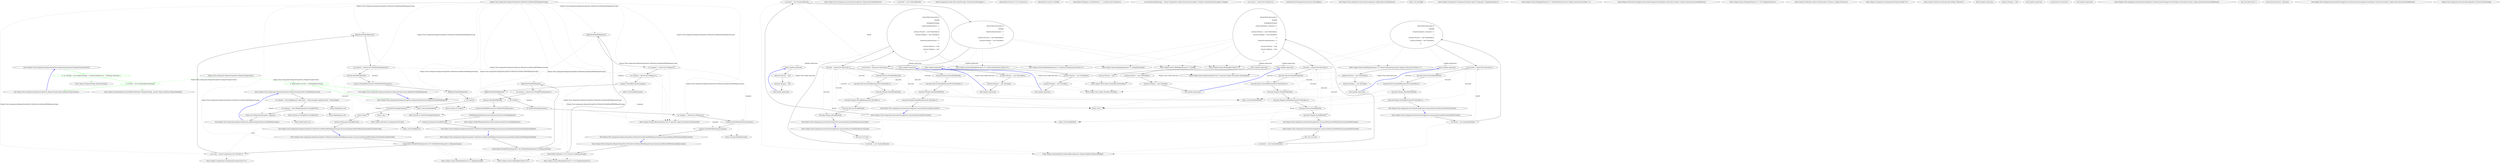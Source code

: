 digraph  {
m0_0 [cluster="Ninject.Tests.Integration.RequestScopeTests.RequestScopeContext.RequestScopeContext()", file="GenericBindings.cs", label="Entry Ninject.Tests.Integration.RequestScopeTests.RequestScopeContext.RequestScopeContext()", span="16-16"];
m0_1 [cluster="Ninject.Tests.Integration.RequestScopeTests.RequestScopeContext.RequestScopeContext()", color=green, community=0, file="GenericBindings.cs", label="9: var settings = new NinjectSettings { CachePruningInterval = TimeSpan.MaxValue }", span="18-18"];
m0_2 [cluster="Ninject.Tests.Integration.RequestScopeTests.RequestScopeContext.RequestScopeContext()", color=green, community=0, file="GenericBindings.cs", label="10: kernel = new StandardKernel(settings)", span="19-19"];
m0_3 [cluster="Ninject.Tests.Integration.RequestScopeTests.RequestScopeContext.RequestScopeContext()", file="GenericBindings.cs", label="Exit Ninject.Tests.Integration.RequestScopeTests.RequestScopeContext.RequestScopeContext()", span="16-16"];
m0_66 [cluster="Ninject.OnePerRequestModule.DeactivateInstancesForCurrentHttpRequest()", file="GenericBindings.cs", label="Entry Ninject.OnePerRequestModule.DeactivateInstancesForCurrentHttpRequest()", span="59-59"];
m0_17 [cluster="HttpContext.cstr", file="GenericBindings.cs", label="Entry HttpContext.cstr", span=""];
m0_9 [cluster="Ninject.Tests.Integration.RequestScopeTests.RequestScopeContext.GetFakeHttpContext()", file="GenericBindings.cs", label="Entry Ninject.Tests.Integration.RequestScopeTests.RequestScopeContext.GetFakeHttpContext()", span="27-27"];
m0_10 [cluster="Ninject.Tests.Integration.RequestScopeTests.RequestScopeContext.GetFakeHttpContext()", file="GenericBindings.cs", label="var request = new HttpRequest(''index.html'', ''http://example.org/index.html'', String.Empty)", span="29-29"];
m0_12 [cluster="Ninject.Tests.Integration.RequestScopeTests.RequestScopeContext.GetFakeHttpContext()", file="GenericBindings.cs", label="return new HttpContext(request, response);", span="31-31"];
m0_11 [cluster="Ninject.Tests.Integration.RequestScopeTests.RequestScopeContext.GetFakeHttpContext()", file="GenericBindings.cs", label="var response = new HttpResponse(new StringWriter())", span="30-30"];
m0_13 [cluster="Ninject.Tests.Integration.RequestScopeTests.RequestScopeContext.GetFakeHttpContext()", file="GenericBindings.cs", label="Exit Ninject.Tests.Integration.RequestScopeTests.RequestScopeContext.GetFakeHttpContext()", span="27-27"];
m0_39 [cluster="Ninject.Tests.Integration.RequestScopeTests.WhenServiceIsBoundWithRequestScope.InstancesAreDisposedWhenRequestEndsAndCacheIsPruned()", file="GenericBindings.cs", label="Entry Ninject.Tests.Integration.RequestScopeTests.WhenServiceIsBoundWithRequestScope.InstancesAreDisposedWhenRequestEndsAndCacheIsPruned()", span="61-61"];
m0_42 [cluster="Ninject.Tests.Integration.RequestScopeTests.WhenServiceIsBoundWithRequestScope.InstancesAreDisposedWhenRequestEndsAndCacheIsPruned()", file="GenericBindings.cs", label="BeginNewFakeWebRequest()", span="66-66"];
m0_46 [cluster="Ninject.Tests.Integration.RequestScopeTests.WhenServiceIsBoundWithRequestScope.InstancesAreDisposedWhenRequestEndsAndCacheIsPruned()", file="GenericBindings.cs", label="BeginNewFakeWebRequest()", span="73-73"];
m0_41 [cluster="Ninject.Tests.Integration.RequestScopeTests.WhenServiceIsBoundWithRequestScope.InstancesAreDisposedWhenRequestEndsAndCacheIsPruned()", file="GenericBindings.cs", label="var cache = kernel.Components.Get<ICache>()", span="64-64"];
m0_43 [cluster="Ninject.Tests.Integration.RequestScopeTests.WhenServiceIsBoundWithRequestScope.InstancesAreDisposedWhenRequestEndsAndCacheIsPruned()", file="GenericBindings.cs", label="var instance = kernel.Get<INotifyWhenDisposed>()", span="68-68"];
m0_45 [cluster="Ninject.Tests.Integration.RequestScopeTests.WhenServiceIsBoundWithRequestScope.InstancesAreDisposedWhenRequestEndsAndCacheIsPruned()", file="GenericBindings.cs", label="instance.ShouldBeInstanceOf<NotifiesWhenDisposed>()", span="71-71"];
m0_47 [cluster="Ninject.Tests.Integration.RequestScopeTests.WhenServiceIsBoundWithRequestScope.InstancesAreDisposedWhenRequestEndsAndCacheIsPruned()", file="GenericBindings.cs", label="GC.Collect()", span="75-75"];
m0_40 [cluster="Ninject.Tests.Integration.RequestScopeTests.WhenServiceIsBoundWithRequestScope.InstancesAreDisposedWhenRequestEndsAndCacheIsPruned()", file="GenericBindings.cs", label="kernel.Bind<INotifyWhenDisposed>().To<NotifiesWhenDisposed>().InRequestScope()", span="63-63"];
m0_49 [cluster="Ninject.Tests.Integration.RequestScopeTests.WhenServiceIsBoundWithRequestScope.InstancesAreDisposedWhenRequestEndsAndCacheIsPruned()", file="GenericBindings.cs", label="cache.Prune()", span="78-78"];
m0_44 [cluster="Ninject.Tests.Integration.RequestScopeTests.WhenServiceIsBoundWithRequestScope.InstancesAreDisposedWhenRequestEndsAndCacheIsPruned()", file="GenericBindings.cs", label="instance.ShouldNotBeNull()", span="70-70"];
m0_50 [cluster="Ninject.Tests.Integration.RequestScopeTests.WhenServiceIsBoundWithRequestScope.InstancesAreDisposedWhenRequestEndsAndCacheIsPruned()", file="GenericBindings.cs", label="instance.IsDisposed.ShouldBeTrue()", span="80-80"];
m0_48 [cluster="Ninject.Tests.Integration.RequestScopeTests.WhenServiceIsBoundWithRequestScope.InstancesAreDisposedWhenRequestEndsAndCacheIsPruned()", file="GenericBindings.cs", label="GC.WaitForPendingFinalizers()", span="76-76"];
m0_51 [cluster="Ninject.Tests.Integration.RequestScopeTests.WhenServiceIsBoundWithRequestScope.InstancesAreDisposedWhenRequestEndsAndCacheIsPruned()", file="GenericBindings.cs", label="Exit Ninject.Tests.Integration.RequestScopeTests.WhenServiceIsBoundWithRequestScope.InstancesAreDisposedWhenRequestEndsAndCacheIsPruned()", span="61-61"];
m0_54 [cluster="Unk.>", file="GenericBindings.cs", label="Entry Unk.>", span=""];
m0_33 [cluster="Ninject.Syntax.IBindingInSyntax<T>.InRequestScope()", file="GenericBindings.cs", label="Entry Ninject.Syntax.IBindingInSyntax<T>.InRequestScope()", span="183-183"];
m0_52 [cluster="Ninject.Components.IComponentContainer.Get<T>()", file="GenericBindings.cs", label="Entry Ninject.Components.IComponentContainer.Get<T>()", span="52-52"];
m0_31 [cluster="Ninject.Syntax.BindingRoot.Bind<T>()", file="GenericBindings.cs", label="Entry Ninject.Syntax.BindingRoot.Bind<T>()", span="27-27"];
m0_53 [cluster="Unk.ShouldNotBeNull", file="GenericBindings.cs", label="Entry Unk.ShouldNotBeNull", span=""];
m0_14 [cluster="HttpRequest.cstr", file="GenericBindings.cs", label="Entry HttpRequest.cstr", span=""];
m0_32 [cluster="Ninject.Syntax.IBindingToSyntax<T>.To<TImplementation>()", file="GenericBindings.cs", label="Entry Ninject.Syntax.IBindingToSyntax<T>.To<TImplementation>()", span="40-40"];
m0_15 [cluster="HttpResponse.cstr", file="GenericBindings.cs", label="Entry HttpResponse.cstr", span=""];
m0_57 [cluster="Ninject.Tests.Integration.RequestScopeTests.WhenServiceIsBoundWithRequestScope.InstancesAreDisposedViaOnePerRequestModule()", file="GenericBindings.cs", label="Entry Ninject.Tests.Integration.RequestScopeTests.WhenServiceIsBoundWithRequestScope.InstancesAreDisposedViaOnePerRequestModule()", span="84-84"];
m0_59 [cluster="Ninject.Tests.Integration.RequestScopeTests.WhenServiceIsBoundWithRequestScope.InstancesAreDisposedViaOnePerRequestModule()", file="GenericBindings.cs", label="BeginNewFakeWebRequest()", span="88-88"];
m0_58 [cluster="Ninject.Tests.Integration.RequestScopeTests.WhenServiceIsBoundWithRequestScope.InstancesAreDisposedViaOnePerRequestModule()", file="GenericBindings.cs", label="kernel.Bind<INotifyWhenDisposed>().To<NotifiesWhenDisposed>().InRequestScope()", span="86-86"];
m0_60 [cluster="Ninject.Tests.Integration.RequestScopeTests.WhenServiceIsBoundWithRequestScope.InstancesAreDisposedViaOnePerRequestModule()", file="GenericBindings.cs", label="var instance = kernel.Get<INotifyWhenDisposed>()", span="90-90"];
m0_61 [cluster="Ninject.Tests.Integration.RequestScopeTests.WhenServiceIsBoundWithRequestScope.InstancesAreDisposedViaOnePerRequestModule()", file="GenericBindings.cs", label="instance.ShouldNotBeNull()", span="92-92"];
m0_62 [cluster="Ninject.Tests.Integration.RequestScopeTests.WhenServiceIsBoundWithRequestScope.InstancesAreDisposedViaOnePerRequestModule()", file="GenericBindings.cs", label="instance.ShouldBeInstanceOf<NotifiesWhenDisposed>()", span="93-93"];
m0_64 [cluster="Ninject.Tests.Integration.RequestScopeTests.WhenServiceIsBoundWithRequestScope.InstancesAreDisposedViaOnePerRequestModule()", file="GenericBindings.cs", label="instance.IsDisposed.ShouldBeTrue()", span="97-97"];
m0_63 [cluster="Ninject.Tests.Integration.RequestScopeTests.WhenServiceIsBoundWithRequestScope.InstancesAreDisposedViaOnePerRequestModule()", file="GenericBindings.cs", label="OnePerRequestModule.DeactivateInstancesForCurrentHttpRequest()", span="95-95"];
m0_65 [cluster="Ninject.Tests.Integration.RequestScopeTests.WhenServiceIsBoundWithRequestScope.InstancesAreDisposedViaOnePerRequestModule()", file="GenericBindings.cs", label="Exit Ninject.Tests.Integration.RequestScopeTests.WhenServiceIsBoundWithRequestScope.InstancesAreDisposedViaOnePerRequestModule()", span="84-84"];
m0_5 [cluster="Ninject.StandardKernel.StandardKernel(Ninject.INinjectSettings, params Ninject.Modules.INinjectModule[])", file="GenericBindings.cs", label="Entry Ninject.StandardKernel.StandardKernel(Ninject.INinjectSettings, params Ninject.Modules.INinjectModule[])", span="43-43"];
m0_34 [cluster="Ninject.Syntax.IResolutionRoot.Get<T>(params Ninject.Parameters.IParameter[])", file="GenericBindings.cs", label="Entry Ninject.Syntax.IResolutionRoot.Get<T>(params Ninject.Parameters.IParameter[])", span="34-34"];
m0_35 [cluster="Unk.ShouldBeSameAs", file="GenericBindings.cs", label="Entry Unk.ShouldBeSameAs", span=""];
m0_38 [cluster="Unk.ShouldNotBeSameAs", file="GenericBindings.cs", label="Entry Unk.ShouldNotBeSameAs", span=""];
m0_18 [cluster="Ninject.Tests.Integration.RequestScopeTests.WhenServiceIsBoundWithRequestScope.InstancesAreReusedWithinSameHttpContext()", file="GenericBindings.cs", label="Entry Ninject.Tests.Integration.RequestScopeTests.WhenServiceIsBoundWithRequestScope.InstancesAreReusedWithinSameHttpContext()", span="38-38"];
m0_20 [cluster="Ninject.Tests.Integration.RequestScopeTests.WhenServiceIsBoundWithRequestScope.InstancesAreReusedWithinSameHttpContext()", file="GenericBindings.cs", label="BeginNewFakeWebRequest()", span="42-42"];
m0_24 [cluster="Ninject.Tests.Integration.RequestScopeTests.WhenServiceIsBoundWithRequestScope.InstancesAreReusedWithinSameHttpContext()", file="GenericBindings.cs", label="BeginNewFakeWebRequest()", span="49-49"];
m0_19 [cluster="Ninject.Tests.Integration.RequestScopeTests.WhenServiceIsBoundWithRequestScope.InstancesAreReusedWithinSameHttpContext()", file="GenericBindings.cs", label="kernel.Bind<IWeapon>().To<Sword>().InRequestScope()", span="40-40"];
m0_21 [cluster="Ninject.Tests.Integration.RequestScopeTests.WhenServiceIsBoundWithRequestScope.InstancesAreReusedWithinSameHttpContext()", file="GenericBindings.cs", label="var weapon1 = kernel.Get<IWeapon>()", span="44-44"];
m0_23 [cluster="Ninject.Tests.Integration.RequestScopeTests.WhenServiceIsBoundWithRequestScope.InstancesAreReusedWithinSameHttpContext()", file="GenericBindings.cs", label="weapon1.ShouldBeSameAs(weapon2)", span="47-47"];
m0_25 [cluster="Ninject.Tests.Integration.RequestScopeTests.WhenServiceIsBoundWithRequestScope.InstancesAreReusedWithinSameHttpContext()", file="GenericBindings.cs", label="GC.Collect()", span="51-51"];
m0_22 [cluster="Ninject.Tests.Integration.RequestScopeTests.WhenServiceIsBoundWithRequestScope.InstancesAreReusedWithinSameHttpContext()", file="GenericBindings.cs", label="var weapon2 = kernel.Get<IWeapon>()", span="45-45"];
m0_27 [cluster="Ninject.Tests.Integration.RequestScopeTests.WhenServiceIsBoundWithRequestScope.InstancesAreReusedWithinSameHttpContext()", file="GenericBindings.cs", label="var weapon3 = kernel.Get<IWeapon>()", span="54-54"];
m0_28 [cluster="Ninject.Tests.Integration.RequestScopeTests.WhenServiceIsBoundWithRequestScope.InstancesAreReusedWithinSameHttpContext()", file="GenericBindings.cs", label="weapon3.ShouldNotBeSameAs(weapon1)", span="56-56"];
m0_26 [cluster="Ninject.Tests.Integration.RequestScopeTests.WhenServiceIsBoundWithRequestScope.InstancesAreReusedWithinSameHttpContext()", file="GenericBindings.cs", label="GC.WaitForPendingFinalizers()", span="52-52"];
m0_29 [cluster="Ninject.Tests.Integration.RequestScopeTests.WhenServiceIsBoundWithRequestScope.InstancesAreReusedWithinSameHttpContext()", file="GenericBindings.cs", label="weapon3.ShouldNotBeSameAs(weapon2)", span="57-57"];
m0_30 [cluster="Ninject.Tests.Integration.RequestScopeTests.WhenServiceIsBoundWithRequestScope.InstancesAreReusedWithinSameHttpContext()", file="GenericBindings.cs", label="Exit Ninject.Tests.Integration.RequestScopeTests.WhenServiceIsBoundWithRequestScope.InstancesAreReusedWithinSameHttpContext()", span="38-38"];
m0_36 [cluster="System.GC.Collect()", file="GenericBindings.cs", label="Entry System.GC.Collect()", span="0-0"];
m0_37 [cluster="System.GC.WaitForPendingFinalizers()", file="GenericBindings.cs", label="Entry System.GC.WaitForPendingFinalizers()", span="0-0"];
m0_16 [cluster="System.IO.StringWriter.StringWriter()", file="GenericBindings.cs", label="Entry System.IO.StringWriter.StringWriter()", span="0-0"];
m0_56 [cluster="Unk.ShouldBeTrue", file="GenericBindings.cs", label="Entry Unk.ShouldBeTrue", span=""];
m0_4 [cluster="Ninject.NinjectSettings.NinjectSettings()", file="GenericBindings.cs", label="Entry Ninject.NinjectSettings.NinjectSettings()", span="19-19"];
m0_55 [cluster="Ninject.Activation.Caching.ICache.Prune()", file="GenericBindings.cs", label="Entry Ninject.Activation.Caching.ICache.Prune()", span="50-50"];
m0_6 [cluster="Ninject.Tests.Integration.RequestScopeTests.RequestScopeContext.BeginNewFakeWebRequest()", file="GenericBindings.cs", label="Entry Ninject.Tests.Integration.RequestScopeTests.RequestScopeContext.BeginNewFakeWebRequest()", span="22-22"];
m0_7 [cluster="Ninject.Tests.Integration.RequestScopeTests.RequestScopeContext.BeginNewFakeWebRequest()", color=green, community=0, file="GenericBindings.cs", label="6: HttpContext.Current = GetFakeHttpContext()", span="24-24"];
m0_8 [cluster="Ninject.Tests.Integration.RequestScopeTests.RequestScopeContext.BeginNewFakeWebRequest()", file="GenericBindings.cs", label="Exit Ninject.Tests.Integration.RequestScopeTests.RequestScopeContext.BeginNewFakeWebRequest()", span="22-22"];
m0_67 [file="GenericBindings.cs", label="Ninject.Tests.Integration.RequestScopeTests.RequestScopeContext", span=""];
m0_68 [file="GenericBindings.cs", label="Ninject.Tests.Integration.RequestScopeTests.WhenServiceIsBoundWithRequestScope", span=""];
m2_49 [cluster="Ninject.Syntax.IBindingOnSyntax<T>.OnDeactivation(System.Action<T>)", file="IResolutionRoot.cs", label="Entry Ninject.Syntax.IBindingOnSyntax<T>.OnDeactivation(System.Action<T>)", span="277-277"];
m2_79 [cluster="Ninject.Tests.Integration.ActivationStrategyTests.ObjectsActivatedOnlyOnce()", file="IResolutionRoot.cs", label="Entry Ninject.Tests.Integration.ActivationStrategyTests.ObjectsActivatedOnlyOnce()", span="114-114"];
m2_80 [cluster="Ninject.Tests.Integration.ActivationStrategyTests.ObjectsActivatedOnlyOnce()", file="IResolutionRoot.cs", label="var kernel = new StandardKernel()", span="116-116"];
m2_81 [cluster="Ninject.Tests.Integration.ActivationStrategyTests.ObjectsActivatedOnlyOnce()", file="IResolutionRoot.cs", label="kernel.Components.Add<IActivationStrategy, TestActivationStrategy>()", span="118-118"];
m2_82 [cluster="Ninject.Tests.Integration.ActivationStrategyTests.ObjectsActivatedOnlyOnce()", file="IResolutionRoot.cs", label="kernel.Bind<IWarrior>().To<Samurai>()", span="119-119"];
m2_83 [cluster="Ninject.Tests.Integration.ActivationStrategyTests.ObjectsActivatedOnlyOnce()", file="IResolutionRoot.cs", label="kernel.Bind<Sword>().ToSelf()", span="120-120"];
m2_84 [cluster="Ninject.Tests.Integration.ActivationStrategyTests.ObjectsActivatedOnlyOnce()", file="IResolutionRoot.cs", label="kernel.Bind<IWeapon>().ToMethod(ctx => ctx.Kernel.Get<Sword>())", span="121-121"];
m2_85 [cluster="Ninject.Tests.Integration.ActivationStrategyTests.ObjectsActivatedOnlyOnce()", file="IResolutionRoot.cs", label="var testActivationStrategy = kernel.Components.GetAll<IActivationStrategy>().OfType<TestActivationStrategy>().Single()", span="122-122"];
m2_86 [cluster="Ninject.Tests.Integration.ActivationStrategyTests.ObjectsActivatedOnlyOnce()", file="IResolutionRoot.cs", label="var warrior = kernel.Get<IWarrior>()", span="124-124"];
m2_87 [cluster="Ninject.Tests.Integration.ActivationStrategyTests.ObjectsActivatedOnlyOnce()", file="IResolutionRoot.cs", label="testActivationStrategy.ActivationCount.ShouldBe(2)", span="126-126"];
m2_88 [cluster="Ninject.Tests.Integration.ActivationStrategyTests.ObjectsActivatedOnlyOnce()", file="IResolutionRoot.cs", label="Exit Ninject.Tests.Integration.ActivationStrategyTests.ObjectsActivatedOnlyOnce()", span="114-114"];
m2_22 [cluster="Ninject.Tests.Integration.ActivationStrategyTests.InstanceIsActivatedOnCreationWithContext()", file="IResolutionRoot.cs", label="Entry Ninject.Tests.Integration.ActivationStrategyTests.InstanceIsActivatedOnCreationWithContext()", span="33-33"];
m2_23 [cluster="Ninject.Tests.Integration.ActivationStrategyTests.InstanceIsActivatedOnCreationWithContext()", file="IResolutionRoot.cs", label="var kernel = new StandardKernel()", span="35-35"];
m2_24 [cluster="Ninject.Tests.Integration.ActivationStrategyTests.InstanceIsActivatedOnCreationWithContext()", file="IResolutionRoot.cs", label="kernel.Bind<Barracks>()\r\n                    .ToSelf()\r\n                    .OnActivation((ctx, instance) =>\r\n                    {\r\n                        instance.Warrior = new FootSoldier();\r\n                        instance.Weapon = new Shuriken();\r\n                    })", span="37-43"];
m2_25 [cluster="Ninject.Tests.Integration.ActivationStrategyTests.InstanceIsActivatedOnCreationWithContext()", file="IResolutionRoot.cs", label="var barracks = kernel.Get<Barracks>()", span="45-45"];
m2_26 [cluster="Ninject.Tests.Integration.ActivationStrategyTests.InstanceIsActivatedOnCreationWithContext()", file="IResolutionRoot.cs", label="barracks.Warrior.ShouldNotBeNull()", span="46-46"];
m2_27 [cluster="Ninject.Tests.Integration.ActivationStrategyTests.InstanceIsActivatedOnCreationWithContext()", file="IResolutionRoot.cs", label="barracks.Warrior.ShouldBeInstanceOf<FootSoldier>()", span="47-47"];
m2_28 [cluster="Ninject.Tests.Integration.ActivationStrategyTests.InstanceIsActivatedOnCreationWithContext()", file="IResolutionRoot.cs", label="barracks.Weapon.ShouldNotBeNull()", span="48-48"];
m2_29 [cluster="Ninject.Tests.Integration.ActivationStrategyTests.InstanceIsActivatedOnCreationWithContext()", file="IResolutionRoot.cs", label="barracks.Weapon.ShouldBeInstanceOf<Shuriken>()", span="49-49"];
m2_30 [cluster="Ninject.Tests.Integration.ActivationStrategyTests.InstanceIsActivatedOnCreationWithContext()", file="IResolutionRoot.cs", label="Exit Ninject.Tests.Integration.ActivationStrategyTests.InstanceIsActivatedOnCreationWithContext()", span="33-33"];
m2_15 [cluster="Unk.>", file="IResolutionRoot.cs", label="Entry Unk.>", span=""];
m2_95 [cluster="Unk.ShouldBe", file="IResolutionRoot.cs", label="Entry Unk.ShouldBe", span=""];
m2_48 [cluster="Ninject.Syntax.IBindingInSyntax<T>.InSingletonScope()", file="IResolutionRoot.cs", label="Entry Ninject.Syntax.IBindingInSyntax<T>.InSingletonScope()", span="165-165"];
m2_10 [cluster="Ninject.Syntax.BindingRoot.Bind<T>()", file="IResolutionRoot.cs", label="Entry Ninject.Syntax.BindingRoot.Bind<T>()", span="27-27"];
m2_89 [cluster="Ninject.Components.IComponentContainer.Add<TComponent, TImplementation>()", file="IResolutionRoot.cs", label="Entry Ninject.Components.IComponentContainer.Add<TComponent, TImplementation>()", span="31-31"];
m2_91 [cluster="Ninject.Syntax.IBindingToSyntax<T>.ToMethod(System.Func<Ninject.Activation.IContext, T>)", file="IResolutionRoot.cs", label="Entry Ninject.Syntax.IBindingToSyntax<T>.ToMethod(System.Func<Ninject.Activation.IContext, T>)", span="72-72"];
m2_14 [cluster="Unk.ShouldNotBeNull", file="IResolutionRoot.cs", label="Entry Unk.ShouldNotBeNull", span=""];
m2_103 [cluster="Ninject.Activation.Strategies.ActivationStrategy.Activate(Ninject.Activation.IContext, Ninject.Activation.InstanceReference)", file="IResolutionRoot.cs", label="Entry Ninject.Activation.Strategies.ActivationStrategy.Activate(Ninject.Activation.IContext, Ninject.Activation.InstanceReference)", span="27-27"];
m2_90 [cluster="Ninject.Syntax.IBindingToSyntax<T>.To<TImplementation>()", file="IResolutionRoot.cs", label="Entry Ninject.Syntax.IBindingToSyntax<T>.To<TImplementation>()", span="40-40"];
m2_94 [cluster="System.Collections.Generic.IEnumerable<TSource>.Single<TSource>()", file="IResolutionRoot.cs", label="Entry System.Collections.Generic.IEnumerable<TSource>.Single<TSource>()", span="0-0"];
m2_31 [cluster="Ninject.Syntax.IBindingOnSyntax<T>.OnActivation(System.Action<Ninject.Activation.IContext, T>)", file="IResolutionRoot.cs", label="Entry Ninject.Syntax.IBindingOnSyntax<T>.OnActivation(System.Action<Ninject.Activation.IContext, T>)", span="271-271"];
m2_0 [cluster="Ninject.Tests.Integration.ActivationStrategyTests.InstanceIsActivatedOnCreation()", file="IResolutionRoot.cs", label="Entry Ninject.Tests.Integration.ActivationStrategyTests.InstanceIsActivatedOnCreation()", span="12-12"];
m2_1 [cluster="Ninject.Tests.Integration.ActivationStrategyTests.InstanceIsActivatedOnCreation()", file="IResolutionRoot.cs", label="var kernel = new StandardKernel()", span="14-14"];
m2_2 [cluster="Ninject.Tests.Integration.ActivationStrategyTests.InstanceIsActivatedOnCreation()", file="IResolutionRoot.cs", label="kernel.Bind<Barracks>()\r\n                    .ToSelf()\r\n                    .OnActivation(instance =>\r\n                                    {\r\n                                        instance.Warrior = new FootSoldier();\r\n                                        instance.Weapon = new Shuriken();\r\n                                    })", span="16-22"];
m2_3 [cluster="Ninject.Tests.Integration.ActivationStrategyTests.InstanceIsActivatedOnCreation()", file="IResolutionRoot.cs", label="var barracks = kernel.Get<Barracks>()", span="24-24"];
m2_4 [cluster="Ninject.Tests.Integration.ActivationStrategyTests.InstanceIsActivatedOnCreation()", file="IResolutionRoot.cs", label="barracks.Warrior.ShouldNotBeNull()", span="25-25"];
m2_5 [cluster="Ninject.Tests.Integration.ActivationStrategyTests.InstanceIsActivatedOnCreation()", file="IResolutionRoot.cs", label="barracks.Warrior.ShouldBeInstanceOf<FootSoldier>()", span="26-26"];
m2_6 [cluster="Ninject.Tests.Integration.ActivationStrategyTests.InstanceIsActivatedOnCreation()", file="IResolutionRoot.cs", label="barracks.Weapon.ShouldNotBeNull()", span="27-27"];
m2_7 [cluster="Ninject.Tests.Integration.ActivationStrategyTests.InstanceIsActivatedOnCreation()", file="IResolutionRoot.cs", label="barracks.Weapon.ShouldBeInstanceOf<Shuriken>()", span="28-28"];
m2_8 [cluster="Ninject.Tests.Integration.ActivationStrategyTests.InstanceIsActivatedOnCreation()", file="IResolutionRoot.cs", label="Exit Ninject.Tests.Integration.ActivationStrategyTests.InstanceIsActivatedOnCreation()", span="12-12"];
m2_92 [cluster="Ninject.Components.IComponentContainer.GetAll<T>()", file="IResolutionRoot.cs", label="Entry Ninject.Components.IComponentContainer.GetAll<T>()", span="59-59"];
m2_9 [cluster="Ninject.StandardKernel.StandardKernel(params Ninject.Modules.INinjectModule[])", file="IResolutionRoot.cs", label="Entry Ninject.StandardKernel.StandardKernel(params Ninject.Modules.INinjectModule[])", span="36-36"];
m2_21 [cluster="Ninject.Tests.Fakes.Shuriken.Shuriken()", file="IResolutionRoot.cs", label="Entry Ninject.Tests.Fakes.Shuriken.Shuriken()", span="4-4"];
m2_13 [cluster="Ninject.Syntax.IResolutionRoot.Get<T>(params Ninject.Parameters.IParameter[])", file="IResolutionRoot.cs", label="Entry Ninject.Syntax.IResolutionRoot.Get<T>(params Ninject.Parameters.IParameter[])", span="34-34"];
m2_11 [cluster="Ninject.Syntax.IBindingToSyntax<T>.ToSelf()", file="IResolutionRoot.cs", label="Entry Ninject.Syntax.IBindingToSyntax<T>.ToSelf()", span="34-34"];
m2_12 [cluster="Ninject.Syntax.IBindingOnSyntax<T>.OnActivation(System.Action<T>)", file="IResolutionRoot.cs", label="Entry Ninject.Syntax.IBindingOnSyntax<T>.OnActivation(System.Action<T>)", span="266-266"];
m2_93 [cluster="System.Collections.IEnumerable.OfType<TResult>()", file="IResolutionRoot.cs", label="Entry System.Collections.IEnumerable.OfType<TResult>()", span="0-0"];
m2_96 [cluster="lambda expression", file="IResolutionRoot.cs", label="Entry lambda expression", span="121-121"];
m2_16 [cluster="lambda expression", file="IResolutionRoot.cs", label="Entry lambda expression", span="18-22"];
m2_17 [cluster="lambda expression", file="IResolutionRoot.cs", label="instance.Warrior = new FootSoldier()", span="20-20"];
m2_18 [cluster="lambda expression", file="IResolutionRoot.cs", label="instance.Weapon = new Shuriken()", span="21-21"];
m2_19 [cluster="lambda expression", file="IResolutionRoot.cs", label="Exit lambda expression", span="18-22"];
m2_32 [cluster="lambda expression", file="IResolutionRoot.cs", label="Entry lambda expression", span="39-43"];
m2_33 [cluster="lambda expression", file="IResolutionRoot.cs", label="instance.Warrior = new FootSoldier()", span="41-41"];
m2_34 [cluster="lambda expression", file="IResolutionRoot.cs", label="instance.Weapon = new Shuriken()", span="42-42"];
m2_35 [cluster="lambda expression", file="IResolutionRoot.cs", label="Exit lambda expression", span="39-43"];
m2_51 [cluster="lambda expression", file="IResolutionRoot.cs", label="Entry lambda expression", span="62-66"];
m2_55 [cluster="lambda expression", file="IResolutionRoot.cs", label="Entry lambda expression", span="67-71"];
m2_52 [cluster="lambda expression", file="IResolutionRoot.cs", label="instance.Warrior = new FootSoldier()", span="64-64"];
m2_53 [cluster="lambda expression", file="IResolutionRoot.cs", label="instance.Weapon = new Shuriken()", span="65-65"];
m2_54 [cluster="lambda expression", file="IResolutionRoot.cs", label="Exit lambda expression", span="62-66"];
m2_56 [cluster="lambda expression", file="IResolutionRoot.cs", label="instance.Warrior = null", span="69-69"];
m2_57 [cluster="lambda expression", file="IResolutionRoot.cs", label="instance.Weapon = null", span="70-70"];
m2_58 [cluster="lambda expression", file="IResolutionRoot.cs", label="Exit lambda expression", span="67-71"];
m2_71 [cluster="lambda expression", file="IResolutionRoot.cs", label="Entry lambda expression", span="92-96"];
m2_75 [cluster="lambda expression", file="IResolutionRoot.cs", label="Entry lambda expression", span="97-101"];
m2_72 [cluster="lambda expression", file="IResolutionRoot.cs", label="instance.Warrior = new FootSoldier()", span="94-94"];
m2_73 [cluster="lambda expression", file="IResolutionRoot.cs", label="instance.Weapon = new Shuriken()", span="95-95"];
m2_74 [cluster="lambda expression", file="IResolutionRoot.cs", label="Exit lambda expression", span="92-96"];
m2_76 [cluster="lambda expression", file="IResolutionRoot.cs", label="instance.Warrior = null", span="99-99"];
m2_77 [cluster="lambda expression", file="IResolutionRoot.cs", label="instance.Weapon = null", span="100-100"];
m2_78 [cluster="lambda expression", file="IResolutionRoot.cs", label="Exit lambda expression", span="97-101"];
m2_97 [cluster="lambda expression", file="IResolutionRoot.cs", label="ctx.Kernel.Get<Sword>()", span="121-121"];
m2_98 [cluster="lambda expression", file="IResolutionRoot.cs", label="Exit lambda expression", span="121-121"];
m2_20 [cluster="Ninject.Tests.Fakes.FootSoldier.FootSoldier()", file="IResolutionRoot.cs", label="Entry Ninject.Tests.Fakes.FootSoldier.FootSoldier()", span="2-2"];
m2_36 [cluster="Ninject.Tests.Integration.ActivationStrategyTests.InstanceIsDeactivatedWhenItLeavesScope()", file="IResolutionRoot.cs", label="Entry Ninject.Tests.Integration.ActivationStrategyTests.InstanceIsDeactivatedWhenItLeavesScope()", span="54-54"];
m2_37 [cluster="Ninject.Tests.Integration.ActivationStrategyTests.InstanceIsDeactivatedWhenItLeavesScope()", file="IResolutionRoot.cs", label="Barracks barracks", span="56-56"];
m2_38 [cluster="Ninject.Tests.Integration.ActivationStrategyTests.InstanceIsDeactivatedWhenItLeavesScope()", file="IResolutionRoot.cs", label="var kernel = new StandardKernel()", span="57-57"];
m2_39 [cluster="Ninject.Tests.Integration.ActivationStrategyTests.InstanceIsDeactivatedWhenItLeavesScope()", file="IResolutionRoot.cs", label="kernel.Bind<Barracks>()\r\n                    .ToSelf()\r\n                    .InSingletonScope()\r\n                    .OnActivation(instance =>\r\n                                    {\r\n                                        instance.Warrior = new FootSoldier();\r\n                                        instance.Weapon = new Shuriken();\r\n                                    })\r\n                    .OnDeactivation(instance =>\r\n                                    {\r\n                                        instance.Warrior = null;\r\n                                        instance.Weapon = null;\r\n                                    })", span="59-71"];
m2_40 [cluster="Ninject.Tests.Integration.ActivationStrategyTests.InstanceIsDeactivatedWhenItLeavesScope()", file="IResolutionRoot.cs", label="barracks = kernel.Get<Barracks>()", span="73-73"];
m2_41 [cluster="Ninject.Tests.Integration.ActivationStrategyTests.InstanceIsDeactivatedWhenItLeavesScope()", file="IResolutionRoot.cs", label="barracks.Warrior.ShouldNotBeNull()", span="74-74"];
m2_42 [cluster="Ninject.Tests.Integration.ActivationStrategyTests.InstanceIsDeactivatedWhenItLeavesScope()", file="IResolutionRoot.cs", label="barracks.Warrior.ShouldBeInstanceOf<FootSoldier>()", span="75-75"];
m2_43 [cluster="Ninject.Tests.Integration.ActivationStrategyTests.InstanceIsDeactivatedWhenItLeavesScope()", file="IResolutionRoot.cs", label="barracks.Weapon.ShouldNotBeNull()", span="76-76"];
m2_44 [cluster="Ninject.Tests.Integration.ActivationStrategyTests.InstanceIsDeactivatedWhenItLeavesScope()", file="IResolutionRoot.cs", label="barracks.Weapon.ShouldBeInstanceOf<Shuriken>()", span="77-77"];
m2_45 [cluster="Ninject.Tests.Integration.ActivationStrategyTests.InstanceIsDeactivatedWhenItLeavesScope()", file="IResolutionRoot.cs", label="barracks.Warrior.ShouldBeNull()", span="79-79"];
m2_46 [cluster="Ninject.Tests.Integration.ActivationStrategyTests.InstanceIsDeactivatedWhenItLeavesScope()", file="IResolutionRoot.cs", label="barracks.Weapon.ShouldBeNull()", span="80-80"];
m2_47 [cluster="Ninject.Tests.Integration.ActivationStrategyTests.InstanceIsDeactivatedWhenItLeavesScope()", file="IResolutionRoot.cs", label="Exit Ninject.Tests.Integration.ActivationStrategyTests.InstanceIsDeactivatedWhenItLeavesScope()", span="54-54"];
m2_59 [cluster="Ninject.Tests.Integration.ActivationStrategyTests.InstanceIsDeactivatedWhenItLeavesScopeWithContext()", file="IResolutionRoot.cs", label="Entry Ninject.Tests.Integration.ActivationStrategyTests.InstanceIsDeactivatedWhenItLeavesScopeWithContext()", span="84-84"];
m2_60 [cluster="Ninject.Tests.Integration.ActivationStrategyTests.InstanceIsDeactivatedWhenItLeavesScopeWithContext()", file="IResolutionRoot.cs", label="Barracks barracks", span="86-86"];
m2_61 [cluster="Ninject.Tests.Integration.ActivationStrategyTests.InstanceIsDeactivatedWhenItLeavesScopeWithContext()", file="IResolutionRoot.cs", label="var kernel = new StandardKernel()", span="87-87"];
m2_62 [cluster="Ninject.Tests.Integration.ActivationStrategyTests.InstanceIsDeactivatedWhenItLeavesScopeWithContext()", file="IResolutionRoot.cs", label="kernel.Bind<Barracks>()\r\n                    .ToSelf()\r\n                    .InSingletonScope()\r\n                    .OnActivation((ctx, instance) =>\r\n                    {\r\n                        instance.Warrior = new FootSoldier();\r\n                        instance.Weapon = new Shuriken();\r\n                    })\r\n                    .OnDeactivation(instance =>\r\n                    {\r\n                        instance.Warrior = null;\r\n                        instance.Weapon = null;\r\n                    })", span="89-101"];
m2_63 [cluster="Ninject.Tests.Integration.ActivationStrategyTests.InstanceIsDeactivatedWhenItLeavesScopeWithContext()", file="IResolutionRoot.cs", label="barracks = kernel.Get<Barracks>()", span="103-103"];
m2_64 [cluster="Ninject.Tests.Integration.ActivationStrategyTests.InstanceIsDeactivatedWhenItLeavesScopeWithContext()", file="IResolutionRoot.cs", label="barracks.Warrior.ShouldNotBeNull()", span="104-104"];
m2_65 [cluster="Ninject.Tests.Integration.ActivationStrategyTests.InstanceIsDeactivatedWhenItLeavesScopeWithContext()", file="IResolutionRoot.cs", label="barracks.Warrior.ShouldBeInstanceOf<FootSoldier>()", span="105-105"];
m2_66 [cluster="Ninject.Tests.Integration.ActivationStrategyTests.InstanceIsDeactivatedWhenItLeavesScopeWithContext()", file="IResolutionRoot.cs", label="barracks.Weapon.ShouldNotBeNull()", span="106-106"];
m2_67 [cluster="Ninject.Tests.Integration.ActivationStrategyTests.InstanceIsDeactivatedWhenItLeavesScopeWithContext()", file="IResolutionRoot.cs", label="barracks.Weapon.ShouldBeInstanceOf<Shuriken>()", span="107-107"];
m2_68 [cluster="Ninject.Tests.Integration.ActivationStrategyTests.InstanceIsDeactivatedWhenItLeavesScopeWithContext()", file="IResolutionRoot.cs", label="barracks.Warrior.ShouldBeNull()", span="109-109"];
m2_69 [cluster="Ninject.Tests.Integration.ActivationStrategyTests.InstanceIsDeactivatedWhenItLeavesScopeWithContext()", file="IResolutionRoot.cs", label="barracks.Weapon.ShouldBeNull()", span="110-110"];
m2_70 [cluster="Ninject.Tests.Integration.ActivationStrategyTests.InstanceIsDeactivatedWhenItLeavesScopeWithContext()", file="IResolutionRoot.cs", label="Exit Ninject.Tests.Integration.ActivationStrategyTests.InstanceIsDeactivatedWhenItLeavesScopeWithContext()", span="84-84"];
m2_50 [cluster="Unk.ShouldBeNull", file="IResolutionRoot.cs", label="Entry Unk.ShouldBeNull", span=""];
m2_99 [cluster="Ninject.Tests.Integration.ActivationStrategyTests.TestActivationStrategy.Activate(Ninject.Activation.IContext, Ninject.Activation.InstanceReference)", file="IResolutionRoot.cs", label="Entry Ninject.Tests.Integration.ActivationStrategyTests.TestActivationStrategy.Activate(Ninject.Activation.IContext, Ninject.Activation.InstanceReference)", span="142-142"];
m2_100 [cluster="Ninject.Tests.Integration.ActivationStrategyTests.TestActivationStrategy.Activate(Ninject.Activation.IContext, Ninject.Activation.InstanceReference)", file="IResolutionRoot.cs", label="this.activationCount++", span="144-144"];
m2_101 [cluster="Ninject.Tests.Integration.ActivationStrategyTests.TestActivationStrategy.Activate(Ninject.Activation.IContext, Ninject.Activation.InstanceReference)", file="IResolutionRoot.cs", label="base.Activate(context, reference)", span="145-145"];
m2_102 [cluster="Ninject.Tests.Integration.ActivationStrategyTests.TestActivationStrategy.Activate(Ninject.Activation.IContext, Ninject.Activation.InstanceReference)", file="IResolutionRoot.cs", label="Exit Ninject.Tests.Integration.ActivationStrategyTests.TestActivationStrategy.Activate(Ninject.Activation.IContext, Ninject.Activation.InstanceReference)", span="142-142"];
m2_104 [file="IResolutionRoot.cs", label="Ninject.Tests.Integration.ActivationStrategyTests.TestActivationStrategy", span=""];
m0_0 -> m0_1  [color=green, key=0, style=solid];
m0_1 -> m0_2  [color=green, key=0, style=solid];
m0_1 -> m0_4  [color=green, key=2, style=dotted];
m0_2 -> m0_3  [color=green, key=0, style=solid];
m0_2 -> m0_5  [color=green, key=2, style=dotted];
m0_3 -> m0_0  [color=blue, key=0, style=bold];
m0_9 -> m0_10  [key=0, style=solid];
m0_10 -> m0_11  [key=0, style=solid];
m0_10 -> m0_14  [key=2, style=dotted];
m0_10 -> m0_12  [color=darkseagreen4, key=1, label=request, style=dashed];
m0_12 -> m0_13  [key=0, style=solid];
m0_12 -> m0_17  [key=2, style=dotted];
m0_11 -> m0_12  [key=0, style=solid];
m0_11 -> m0_15  [key=2, style=dotted];
m0_11 -> m0_16  [key=2, style=dotted];
m0_13 -> m0_9  [color=blue, key=0, style=bold];
m0_39 -> m0_40  [key=0, style=solid];
m0_42 -> m0_6  [key=2, style=dotted];
m0_42 -> m0_43  [key=0, style=solid];
m0_46 -> m0_6  [key=2, style=dotted];
m0_46 -> m0_47  [key=0, style=solid];
m0_41 -> m0_42  [key=0, style=solid];
m0_41 -> m0_52  [key=2, style=dotted];
m0_41 -> m0_49  [color=darkseagreen4, key=1, label=cache, style=dashed];
m0_43 -> m0_44  [key=0, style=solid];
m0_43 -> m0_34  [key=2, style=dotted];
m0_43 -> m0_45  [color=darkseagreen4, key=1, label=instance, style=dashed];
m0_43 -> m0_50  [color=darkseagreen4, key=1, label=instance, style=dashed];
m0_45 -> m0_46  [key=0, style=solid];
m0_45 -> m0_54  [key=2, style=dotted];
m0_47 -> m0_48  [key=0, style=solid];
m0_47 -> m0_36  [key=2, style=dotted];
m0_40 -> m0_41  [key=0, style=solid];
m0_40 -> m0_31  [key=2, style=dotted];
m0_40 -> m0_32  [key=2, style=dotted];
m0_40 -> m0_33  [key=2, style=dotted];
m0_49 -> m0_50  [key=0, style=solid];
m0_49 -> m0_55  [key=2, style=dotted];
m0_44 -> m0_45  [key=0, style=solid];
m0_44 -> m0_53  [key=2, style=dotted];
m0_50 -> m0_51  [key=0, style=solid];
m0_50 -> m0_56  [key=2, style=dotted];
m0_48 -> m0_49  [key=0, style=solid];
m0_48 -> m0_37  [key=2, style=dotted];
m0_51 -> m0_39  [color=blue, key=0, style=bold];
m0_57 -> m0_58  [key=0, style=solid];
m0_59 -> m0_6  [key=2, style=dotted];
m0_59 -> m0_60  [key=0, style=solid];
m0_58 -> m0_59  [key=0, style=solid];
m0_58 -> m0_31  [key=2, style=dotted];
m0_58 -> m0_32  [key=2, style=dotted];
m0_58 -> m0_33  [key=2, style=dotted];
m0_60 -> m0_61  [key=0, style=solid];
m0_60 -> m0_34  [key=2, style=dotted];
m0_60 -> m0_62  [color=darkseagreen4, key=1, label=instance, style=dashed];
m0_60 -> m0_64  [color=darkseagreen4, key=1, label=instance, style=dashed];
m0_61 -> m0_62  [key=0, style=solid];
m0_61 -> m0_53  [key=2, style=dotted];
m0_62 -> m0_54  [key=2, style=dotted];
m0_62 -> m0_63  [key=0, style=solid];
m0_64 -> m0_65  [key=0, style=solid];
m0_64 -> m0_56  [key=2, style=dotted];
m0_63 -> m0_64  [key=0, style=solid];
m0_63 -> m0_66  [key=2, style=dotted];
m0_65 -> m0_57  [color=blue, key=0, style=bold];
m0_18 -> m0_19  [key=0, style=solid];
m0_20 -> m0_6  [key=2, style=dotted];
m0_20 -> m0_21  [key=0, style=solid];
m0_24 -> m0_6  [key=2, style=dotted];
m0_24 -> m0_25  [key=0, style=solid];
m0_19 -> m0_20  [key=0, style=solid];
m0_19 -> m0_31  [key=2, style=dotted];
m0_19 -> m0_32  [key=2, style=dotted];
m0_19 -> m0_33  [key=2, style=dotted];
m0_21 -> m0_22  [key=0, style=solid];
m0_21 -> m0_34  [key=2, style=dotted];
m0_21 -> m0_23  [color=darkseagreen4, key=1, label=weapon1, style=dashed];
m0_21 -> m0_28  [color=darkseagreen4, key=1, label=weapon1, style=dashed];
m0_23 -> m0_24  [key=0, style=solid];
m0_23 -> m0_35  [key=2, style=dotted];
m0_25 -> m0_26  [key=0, style=solid];
m0_25 -> m0_36  [key=2, style=dotted];
m0_22 -> m0_23  [key=0, style=solid];
m0_22 -> m0_34  [key=2, style=dotted];
m0_22 -> m0_29  [color=darkseagreen4, key=1, label=weapon2, style=dashed];
m0_27 -> m0_28  [key=0, style=solid];
m0_27 -> m0_34  [key=2, style=dotted];
m0_27 -> m0_29  [color=darkseagreen4, key=1, label=weapon3, style=dashed];
m0_28 -> m0_29  [key=0, style=solid];
m0_28 -> m0_38  [key=2, style=dotted];
m0_26 -> m0_27  [key=0, style=solid];
m0_26 -> m0_37  [key=2, style=dotted];
m0_29 -> m0_30  [key=0, style=solid];
m0_29 -> m0_38  [key=2, style=dotted];
m0_30 -> m0_18  [color=blue, key=0, style=bold];
m0_6 -> m0_7  [color=green, key=0, style=solid];
m0_7 -> m0_8  [color=green, key=0, style=solid];
m0_7 -> m0_9  [color=green, key=2, style=dotted];
m0_8 -> m0_6  [color=blue, key=0, style=bold];
m0_67 -> m0_2  [color=green, key=1, label="Ninject.Tests.Integration.RequestScopeTests.RequestScopeContext", style=dashed];
m0_67 -> m0_7  [color=green, key=1, label="Ninject.Tests.Integration.RequestScopeTests.RequestScopeContext", style=dashed];
m0_68 -> m0_20  [color=darkseagreen4, key=1, label="Ninject.Tests.Integration.RequestScopeTests.WhenServiceIsBoundWithRequestScope", style=dashed];
m0_68 -> m0_24  [color=darkseagreen4, key=1, label="Ninject.Tests.Integration.RequestScopeTests.WhenServiceIsBoundWithRequestScope", style=dashed];
m0_68 -> m0_42  [color=darkseagreen4, key=1, label="Ninject.Tests.Integration.RequestScopeTests.WhenServiceIsBoundWithRequestScope", style=dashed];
m0_68 -> m0_46  [color=darkseagreen4, key=1, label="Ninject.Tests.Integration.RequestScopeTests.WhenServiceIsBoundWithRequestScope", style=dashed];
m0_68 -> m0_59  [color=darkseagreen4, key=1, label="Ninject.Tests.Integration.RequestScopeTests.WhenServiceIsBoundWithRequestScope", style=dashed];
m0_68 -> m0_19  [color=darkseagreen4, key=1, label="Ninject.Tests.Integration.RequestScopeTests.WhenServiceIsBoundWithRequestScope", style=dashed];
m0_68 -> m0_21  [color=darkseagreen4, key=1, label="Ninject.Tests.Integration.RequestScopeTests.WhenServiceIsBoundWithRequestScope", style=dashed];
m0_68 -> m0_22  [color=darkseagreen4, key=1, label="Ninject.Tests.Integration.RequestScopeTests.WhenServiceIsBoundWithRequestScope", style=dashed];
m0_68 -> m0_27  [color=darkseagreen4, key=1, label="Ninject.Tests.Integration.RequestScopeTests.WhenServiceIsBoundWithRequestScope", style=dashed];
m0_68 -> m0_40  [color=darkseagreen4, key=1, label="Ninject.Tests.Integration.RequestScopeTests.WhenServiceIsBoundWithRequestScope", style=dashed];
m0_68 -> m0_41  [color=darkseagreen4, key=1, label="Ninject.Tests.Integration.RequestScopeTests.WhenServiceIsBoundWithRequestScope", style=dashed];
m0_68 -> m0_43  [color=darkseagreen4, key=1, label="Ninject.Tests.Integration.RequestScopeTests.WhenServiceIsBoundWithRequestScope", style=dashed];
m0_68 -> m0_58  [color=darkseagreen4, key=1, label="Ninject.Tests.Integration.RequestScopeTests.WhenServiceIsBoundWithRequestScope", style=dashed];
m0_68 -> m0_60  [color=darkseagreen4, key=1, label="Ninject.Tests.Integration.RequestScopeTests.WhenServiceIsBoundWithRequestScope", style=dashed];
m2_22 -> m2_23  [key=0, style=solid];
m2_23 -> m2_24  [key=0, style=solid];
m2_23 -> m2_9  [key=2, style=dotted];
m2_23 -> m2_25  [color=darkseagreen4, key=1, label=kernel, style=dashed];
m2_24 -> m2_25  [key=0, style=solid];
m2_24 -> m2_10  [key=2, style=dotted];
m2_24 -> m2_11  [key=2, style=dotted];
m2_24 -> m2_31  [key=2, style=dotted];
m2_24 -> m2_32  [color=darkseagreen4, key=1, label="lambda expression", style=dashed];
m2_25 -> m2_26  [key=0, style=solid];
m2_25 -> m2_13  [key=2, style=dotted];
m2_25 -> m2_27  [color=darkseagreen4, key=1, label=barracks, style=dashed];
m2_25 -> m2_28  [color=darkseagreen4, key=1, label=barracks, style=dashed];
m2_25 -> m2_29  [color=darkseagreen4, key=1, label=barracks, style=dashed];
m2_26 -> m2_27  [key=0, style=solid];
m2_26 -> m2_14  [key=2, style=dotted];
m2_27 -> m2_28  [key=0, style=solid];
m2_27 -> m2_15  [key=2, style=dotted];
m2_28 -> m2_29  [key=0, style=solid];
m2_28 -> m2_14  [key=2, style=dotted];
m2_29 -> m2_30  [key=0, style=solid];
m2_29 -> m2_15  [key=2, style=dotted];
m2_30 -> m2_22  [color=blue, key=0, style=bold];
m2_0 -> m2_1  [key=0, style=solid];
m2_1 -> m2_2  [key=0, style=solid];
m2_1 -> m2_9  [key=2, style=dotted];
m2_1 -> m2_3  [color=darkseagreen4, key=1, label=kernel, style=dashed];
m2_2 -> m2_3  [key=0, style=solid];
m2_2 -> m2_10  [key=2, style=dotted];
m2_2 -> m2_11  [key=2, style=dotted];
m2_2 -> m2_12  [key=2, style=dotted];
m2_2 -> m2_16  [color=darkseagreen4, key=1, label="lambda expression", style=dashed];
m2_3 -> m2_4  [key=0, style=solid];
m2_3 -> m2_13  [key=2, style=dotted];
m2_3 -> m2_5  [color=darkseagreen4, key=1, label=barracks, style=dashed];
m2_3 -> m2_6  [color=darkseagreen4, key=1, label=barracks, style=dashed];
m2_3 -> m2_7  [color=darkseagreen4, key=1, label=barracks, style=dashed];
m2_4 -> m2_5  [key=0, style=solid];
m2_4 -> m2_14  [key=2, style=dotted];
m2_5 -> m2_6  [key=0, style=solid];
m2_5 -> m2_15  [key=2, style=dotted];
m2_6 -> m2_7  [key=0, style=solid];
m2_6 -> m2_14  [key=2, style=dotted];
m2_7 -> m2_8  [key=0, style=solid];
m2_7 -> m2_15  [key=2, style=dotted];
m2_8 -> m2_0  [color=blue, key=0, style=bold];
m2_16 -> m2_17  [key=0, style=solid];
m2_16 -> m2_18  [color=darkseagreen4, key=1, label="Ninject.Tests.Fakes.Barracks", style=dashed];
m2_17 -> m2_18  [key=0, style=solid];
m2_17 -> m2_20  [key=2, style=dotted];
m2_18 -> m2_19  [key=0, style=solid];
m2_18 -> m2_21  [key=2, style=dotted];
m2_19 -> m2_16  [color=blue, key=0, style=bold];
m2_32 -> m2_33  [key=0, style=solid];
m2_32 -> m2_34  [color=darkseagreen4, key=1, label="Ninject.Tests.Fakes.Barracks", style=dashed];
m2_33 -> m2_34  [key=0, style=solid];
m2_33 -> m2_20  [key=2, style=dotted];
m2_34 -> m2_35  [key=0, style=solid];
m2_34 -> m2_21  [key=2, style=dotted];
m2_35 -> m2_32  [color=blue, key=0, style=bold];
m2_51 -> m2_52  [key=0, style=solid];
m2_51 -> m2_53  [color=darkseagreen4, key=1, label="Ninject.Tests.Fakes.Barracks", style=dashed];
m2_55 -> m2_56  [key=0, style=solid];
m2_55 -> m2_57  [color=darkseagreen4, key=1, label="Ninject.Tests.Fakes.Barracks", style=dashed];
m2_52 -> m2_53  [key=0, style=solid];
m2_52 -> m2_20  [key=2, style=dotted];
m2_53 -> m2_54  [key=0, style=solid];
m2_53 -> m2_21  [key=2, style=dotted];
m2_54 -> m2_51  [color=blue, key=0, style=bold];
m2_56 -> m2_57  [key=0, style=solid];
m2_57 -> m2_58  [key=0, style=solid];
m2_58 -> m2_55  [color=blue, key=0, style=bold];
m2_71 -> m2_72  [key=0, style=solid];
m2_71 -> m2_73  [color=darkseagreen4, key=1, label="Ninject.Tests.Fakes.Barracks", style=dashed];
m2_75 -> m2_76  [key=0, style=solid];
m2_72 -> m2_73  [key=0, style=solid];
m2_72 -> m2_20  [key=2, style=dotted];
m2_73 -> m2_74  [key=0, style=solid];
m2_73 -> m2_21  [key=2, style=dotted];
m2_74 -> m2_71  [color=blue, key=0, style=bold];
m2_36 -> m2_37  [key=0, style=solid];
m2_37 -> m2_38  [key=0, style=solid];
m2_38 -> m2_39  [key=0, style=solid];
m2_38 -> m2_9  [key=2, style=dotted];
m2_38 -> m2_40  [color=darkseagreen4, key=1, label=kernel, style=dashed];
m2_39 -> m2_40  [key=0, style=solid];
m2_39 -> m2_10  [key=2, style=dotted];
m2_39 -> m2_11  [key=2, style=dotted];
m2_39 -> m2_48  [key=2, style=dotted];
m2_39 -> m2_12  [key=2, style=dotted];
m2_39 -> m2_49  [key=2, style=dotted];
m2_39 -> m2_51  [color=darkseagreen4, key=1, label="lambda expression", style=dashed];
m2_39 -> m2_55  [color=darkseagreen4, key=1, label="lambda expression", style=dashed];
m2_40 -> m2_41  [key=0, style=solid];
m2_40 -> m2_13  [key=2, style=dotted];
m2_40 -> m2_42  [color=darkseagreen4, key=1, label=barracks, style=dashed];
m2_40 -> m2_43  [color=darkseagreen4, key=1, label=barracks, style=dashed];
m2_40 -> m2_44  [color=darkseagreen4, key=1, label=barracks, style=dashed];
m2_40 -> m2_45  [color=darkseagreen4, key=1, label=barracks, style=dashed];
m2_40 -> m2_46  [color=darkseagreen4, key=1, label=barracks, style=dashed];
m2_41 -> m2_42  [key=0, style=solid];
m2_41 -> m2_14  [key=2, style=dotted];
m2_42 -> m2_43  [key=0, style=solid];
m2_42 -> m2_15  [key=2, style=dotted];
m2_43 -> m2_44  [key=0, style=solid];
m2_43 -> m2_14  [key=2, style=dotted];
m2_44 -> m2_45  [key=0, style=solid];
m2_44 -> m2_15  [key=2, style=dotted];
m2_45 -> m2_46  [key=0, style=solid];
m2_45 -> m2_50  [key=2, style=dotted];
m2_46 -> m2_47  [key=0, style=solid];
m2_46 -> m2_50  [key=2, style=dotted];
m2_47 -> m2_36  [color=blue, key=0, style=bold];
m2_59 -> m2_60  [key=0, style=solid];
m2_60 -> m2_61  [key=0, style=solid];
m2_61 -> m2_62  [key=0, style=solid];
m2_61 -> m2_9  [key=2, style=dotted];
m2_61 -> m2_63  [color=darkseagreen4, key=1, label=kernel, style=dashed];
m2_62 -> m2_63  [key=0, style=solid];
m2_62 -> m2_10  [key=2, style=dotted];
m2_62 -> m2_11  [key=2, style=dotted];
m2_62 -> m2_48  [key=2, style=dotted];
m2_62 -> m2_31  [key=2, style=dotted];
m2_62 -> m2_49  [key=2, style=dotted];
m2_62 -> m2_71  [color=darkseagreen4, key=1, label="lambda expression", style=dashed];
m2_62 -> m2_75  [color=darkseagreen4, key=1, label="lambda expression", style=dashed];
m2_63 -> m2_64  [key=0, style=solid];
m2_63 -> m2_13  [key=2, style=dotted];
m2_63 -> m2_65  [color=darkseagreen4, key=1, label=barracks, style=dashed];
m2_63 -> m2_66  [color=darkseagreen4, key=1, label=barracks, style=dashed];
m2_63 -> m2_67  [color=darkseagreen4, key=1, label=barracks, style=dashed];
m2_63 -> m2_68  [color=darkseagreen4, key=1, label=barracks, style=dashed];
m2_63 -> m2_69  [color=darkseagreen4, key=1, label=barracks, style=dashed];
m2_64 -> m2_65  [key=0, style=solid];
m2_64 -> m2_14  [key=2, style=dotted];
m2_65 -> m2_66  [key=0, style=solid];
m2_65 -> m2_15  [key=2, style=dotted];
m2_66 -> m2_67  [key=0, style=solid];
m2_66 -> m2_14  [key=2, style=dotted];
m2_67 -> m2_68  [key=0, style=solid];
m2_67 -> m2_15  [key=2, style=dotted];
m2_68 -> m2_69  [key=0, style=solid];
m2_68 -> m2_50  [key=2, style=dotted];
m2_69 -> m2_70  [key=0, style=solid];
m2_69 -> m2_50  [key=2, style=dotted];
m2_70 -> m2_59  [color=blue, key=0, style=bold];
}
